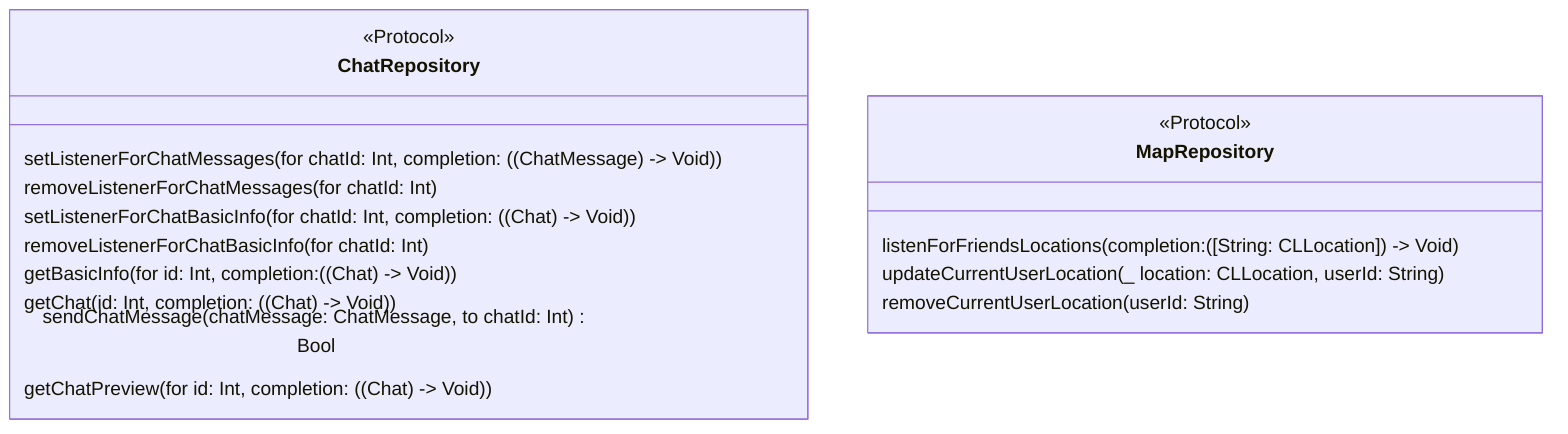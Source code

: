 classDiagram
    direction TB
    class ChatRepository{
        <<Protocol>>
        setListenerForChatMessages(for chatId: Int, completion: ((ChatMessage) -> Void))
        removeListenerForChatMessages(for chatId: Int)
        setListenerForChatBasicInfo(for chatId: Int, completion: ((Chat) -> Void))
        removeListenerForChatBasicInfo(for chatId: Int)
        getBasicInfo(for id: Int, completion:((Chat) -> Void))
        getChat(id: Int, completion: ((Chat) -> Void))
        sendChatMessage(chatMessage: ChatMessage, to chatId: Int) Bool
        getChatPreview(for id: Int, completion: ((Chat) -> Void))
    }
    
    class MapRepository{
        <<Protocol>>
        listenForFriendsLocations(completion: ([String: CLLocation]) -> Void)
        updateCurrentUserLocation(_ location: CLLocation, userId: String)
        removeCurrentUserLocation(userId: String)
    }